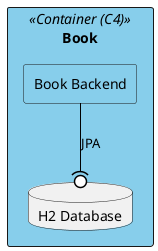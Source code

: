 @startuml
rectangle "Book" <<Container (C4)>> #skyblue {
    rectangle "Book Backend" as book_backend #skyblue
    database "H2 Database" as book_db
}
book_backend -[#black,plain]-(0 book_db : JPA
@enduml
